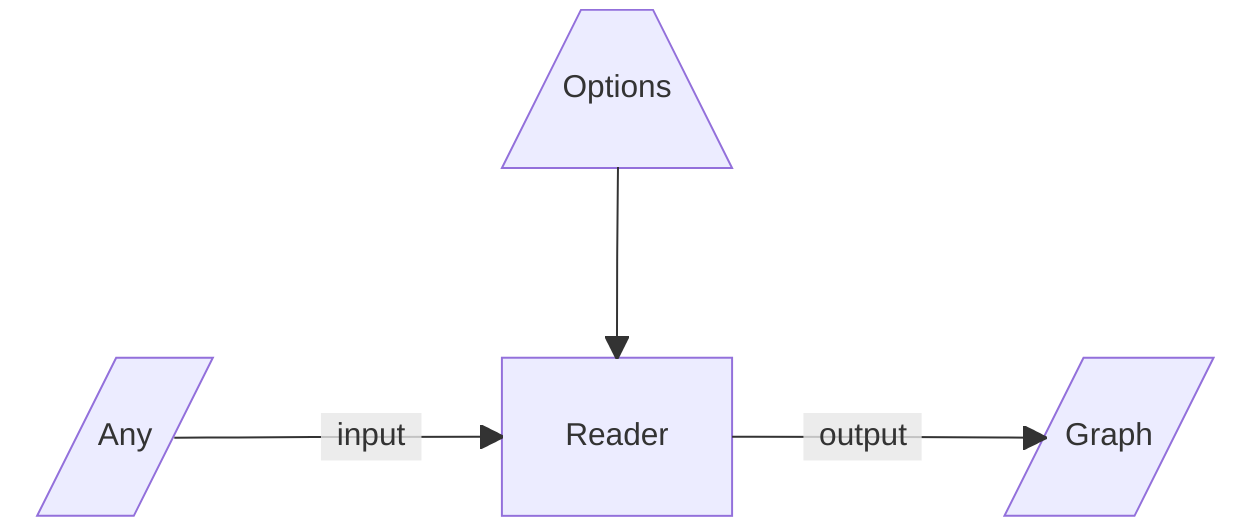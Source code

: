 ---
title: Data flow for readers
---
block-beta
  classDef block height:48px,padding:8px;

  columns 5
  space:2 Options space:2
  space:5
  Input space Program space Output

  Options --> Program
  Input-- "input" -->Program
  Program-- "output" -->Output

  Options[/"Options"\]
  Program["Reader"]
  Input[/"Any"/]
  Output[/"Graph"/]